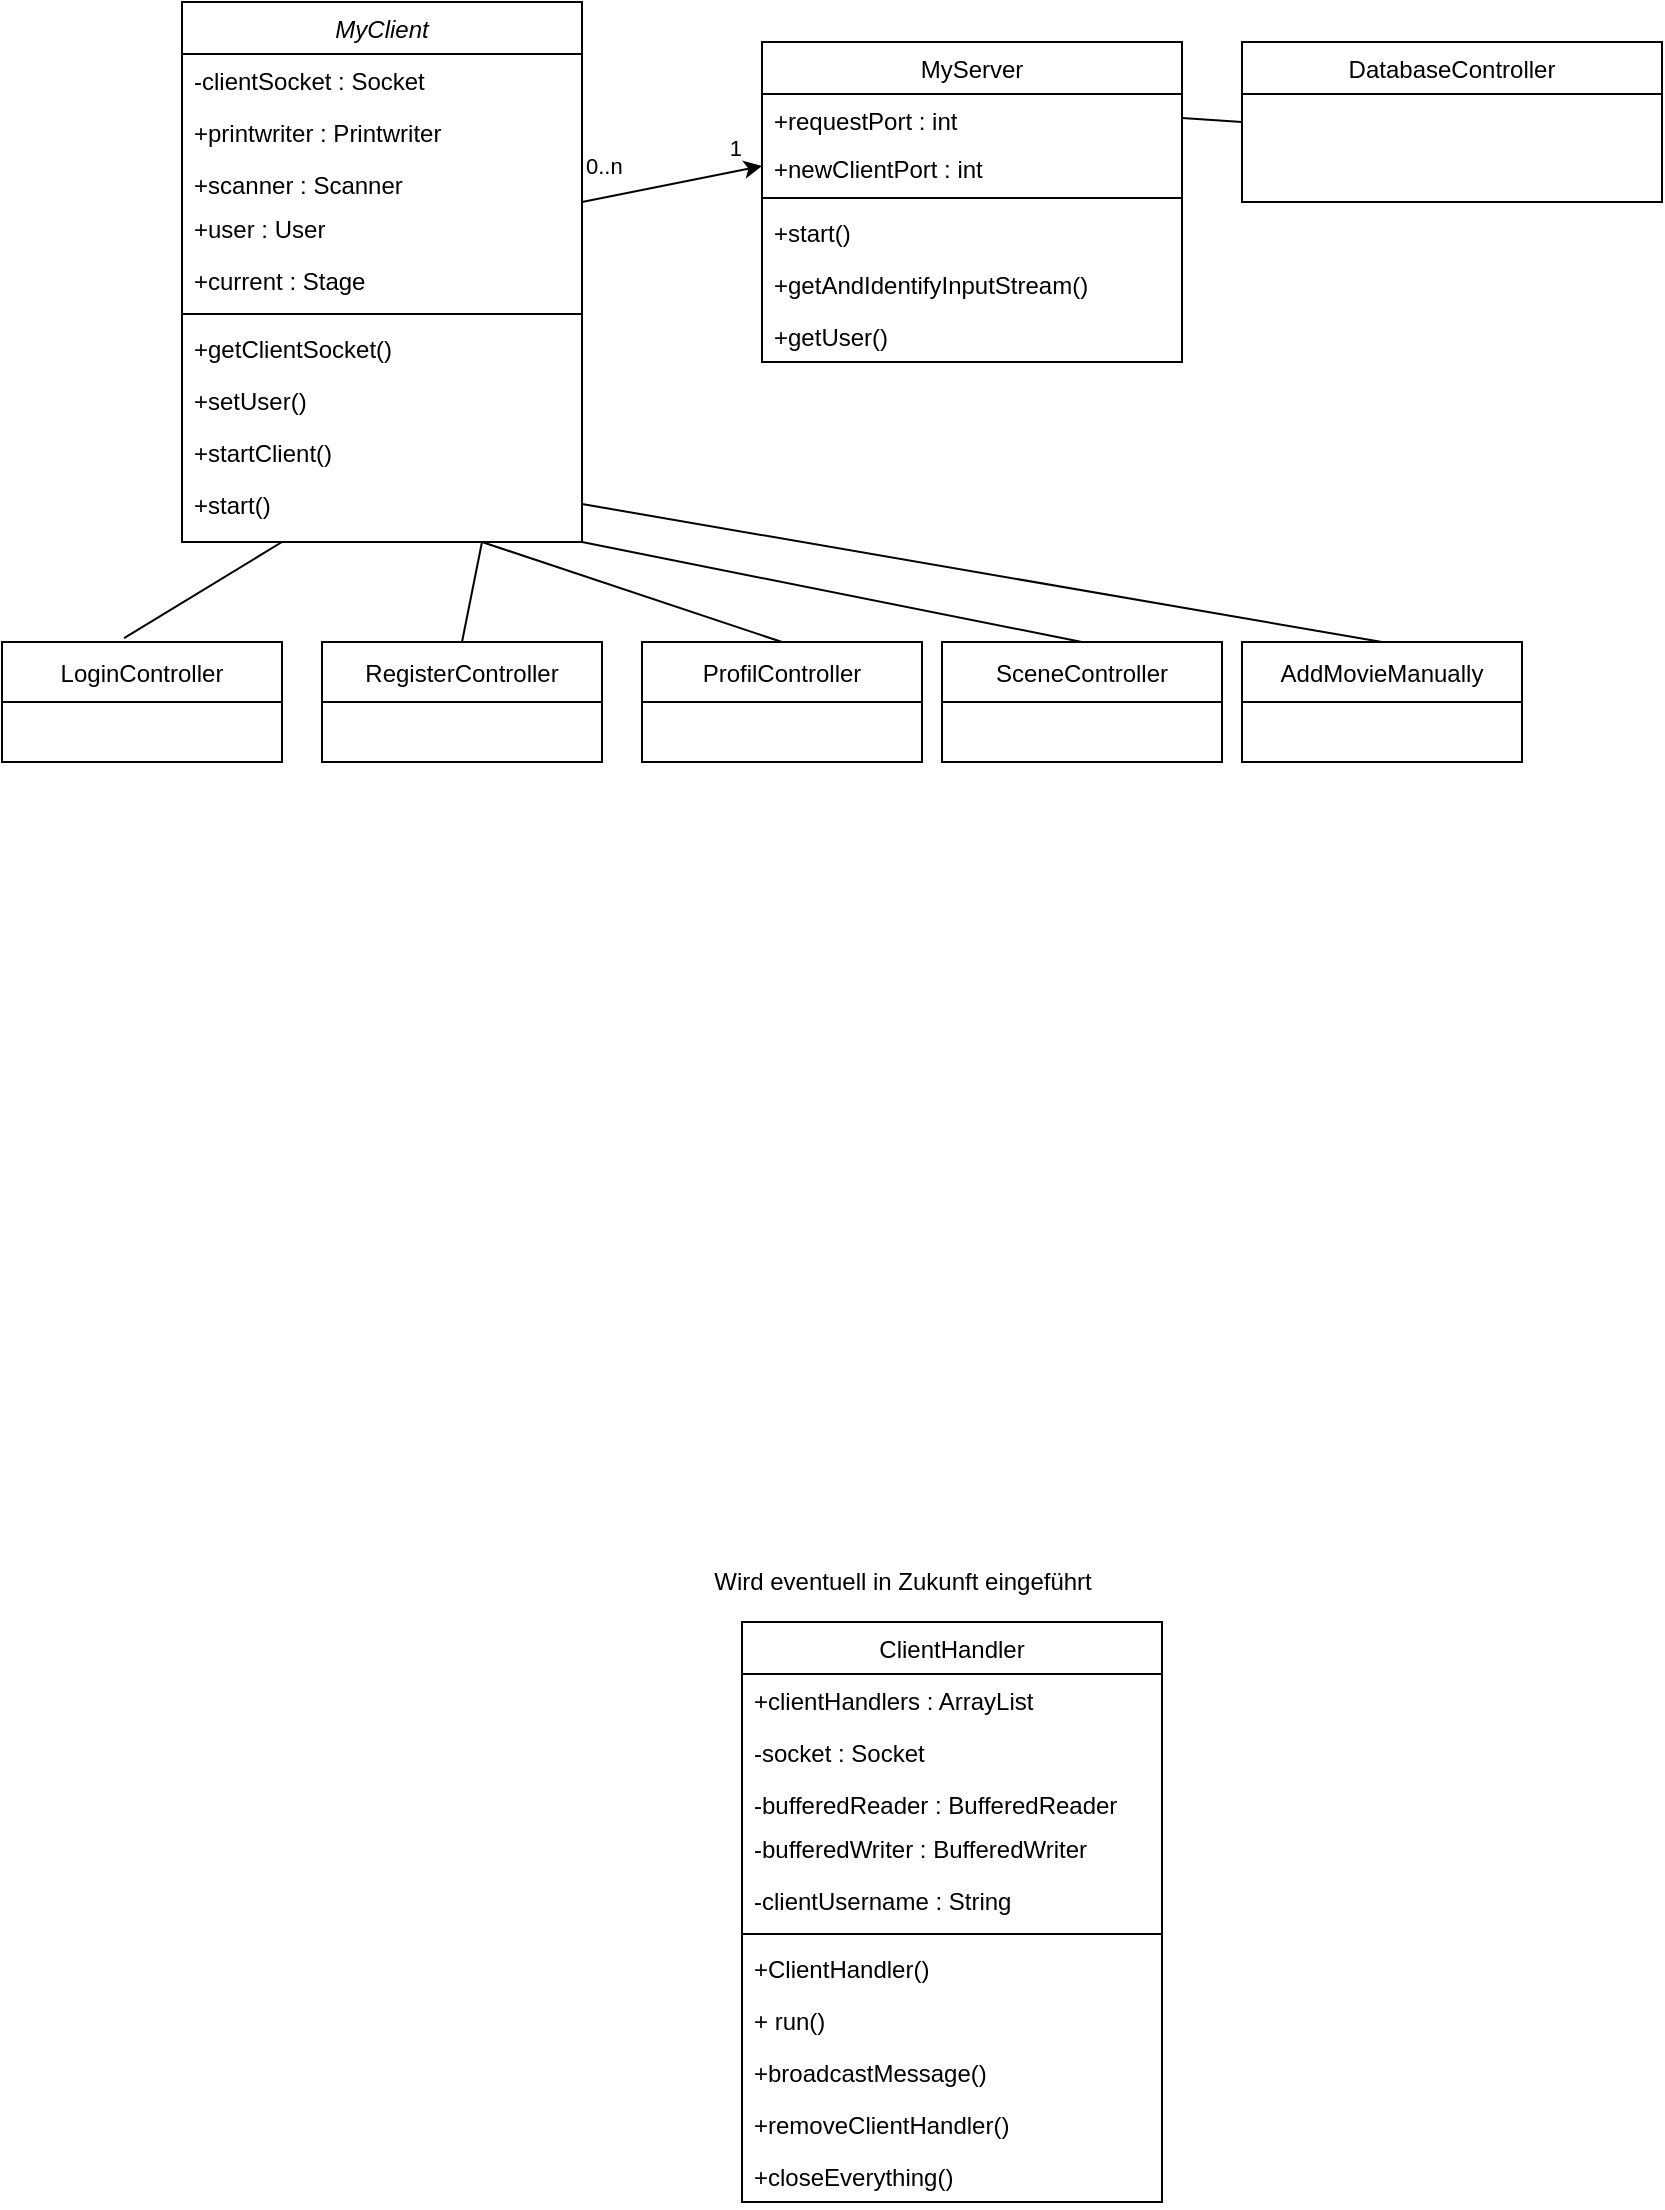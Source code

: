 <mxfile version="18.0.2" type="device"><diagram id="C5RBs43oDa-KdzZeNtuy" name="Page-1"><mxGraphModel dx="1092" dy="634" grid="1" gridSize="10" guides="1" tooltips="1" connect="1" arrows="1" fold="1" page="1" pageScale="1" pageWidth="827" pageHeight="1169" math="0" shadow="0"><root><mxCell id="WIyWlLk6GJQsqaUBKTNV-0"/><mxCell id="WIyWlLk6GJQsqaUBKTNV-1" parent="WIyWlLk6GJQsqaUBKTNV-0"/><mxCell id="zkfFHV4jXpPFQw0GAbJ--0" value="MyClient" style="swimlane;fontStyle=2;align=center;verticalAlign=top;childLayout=stackLayout;horizontal=1;startSize=26;horizontalStack=0;resizeParent=1;resizeLast=0;collapsible=1;marginBottom=0;rounded=0;shadow=0;strokeWidth=1;" parent="WIyWlLk6GJQsqaUBKTNV-1" vertex="1"><mxGeometry x="100" y="100" width="200" height="270" as="geometry"><mxRectangle x="230" y="140" width="160" height="26" as="alternateBounds"/></mxGeometry></mxCell><mxCell id="mzbfazyeXWrV7rpFnliA-28" value="-clientSocket : Socket" style="text;align=left;verticalAlign=top;spacingLeft=4;spacingRight=4;overflow=hidden;rotatable=0;points=[[0,0.5],[1,0.5]];portConstraint=eastwest;rounded=0;shadow=0;html=0;" parent="zkfFHV4jXpPFQw0GAbJ--0" vertex="1"><mxGeometry y="26" width="200" height="26" as="geometry"/></mxCell><mxCell id="mzbfazyeXWrV7rpFnliA-30" value="+printwriter : Printwriter" style="text;align=left;verticalAlign=top;spacingLeft=4;spacingRight=4;overflow=hidden;rotatable=0;points=[[0,0.5],[1,0.5]];portConstraint=eastwest;rounded=0;shadow=0;html=0;" parent="zkfFHV4jXpPFQw0GAbJ--0" vertex="1"><mxGeometry y="52" width="200" height="26" as="geometry"/></mxCell><mxCell id="mzbfazyeXWrV7rpFnliA-29" value="+scanner : Scanner" style="text;align=left;verticalAlign=top;spacingLeft=4;spacingRight=4;overflow=hidden;rotatable=0;points=[[0,0.5],[1,0.5]];portConstraint=eastwest;rounded=0;shadow=0;html=0;" parent="zkfFHV4jXpPFQw0GAbJ--0" vertex="1"><mxGeometry y="78" width="200" height="22" as="geometry"/></mxCell><mxCell id="mzbfazyeXWrV7rpFnliA-31" value="+user : User" style="text;align=left;verticalAlign=top;spacingLeft=4;spacingRight=4;overflow=hidden;rotatable=0;points=[[0,0.5],[1,0.5]];portConstraint=eastwest;rounded=0;shadow=0;html=0;" parent="zkfFHV4jXpPFQw0GAbJ--0" vertex="1"><mxGeometry y="100" width="200" height="26" as="geometry"/></mxCell><mxCell id="nrrgW7ui_jVDRXMRz7tg-2" value="+current : Stage" style="text;align=left;verticalAlign=top;spacingLeft=4;spacingRight=4;overflow=hidden;rotatable=0;points=[[0,0.5],[1,0.5]];portConstraint=eastwest;rounded=0;shadow=0;html=0;" vertex="1" parent="zkfFHV4jXpPFQw0GAbJ--0"><mxGeometry y="126" width="200" height="26" as="geometry"/></mxCell><mxCell id="zkfFHV4jXpPFQw0GAbJ--4" value="" style="line;html=1;strokeWidth=1;align=left;verticalAlign=middle;spacingTop=-1;spacingLeft=3;spacingRight=3;rotatable=0;labelPosition=right;points=[];portConstraint=eastwest;" parent="zkfFHV4jXpPFQw0GAbJ--0" vertex="1"><mxGeometry y="152" width="200" height="8" as="geometry"/></mxCell><mxCell id="zkfFHV4jXpPFQw0GAbJ--5" value="+getClientSocket()" style="text;align=left;verticalAlign=top;spacingLeft=4;spacingRight=4;overflow=hidden;rotatable=0;points=[[0,0.5],[1,0.5]];portConstraint=eastwest;" parent="zkfFHV4jXpPFQw0GAbJ--0" vertex="1"><mxGeometry y="160" width="200" height="26" as="geometry"/></mxCell><mxCell id="mzbfazyeXWrV7rpFnliA-32" value="+setUser()" style="text;align=left;verticalAlign=top;spacingLeft=4;spacingRight=4;overflow=hidden;rotatable=0;points=[[0,0.5],[1,0.5]];portConstraint=eastwest;" parent="zkfFHV4jXpPFQw0GAbJ--0" vertex="1"><mxGeometry y="186" width="200" height="26" as="geometry"/></mxCell><mxCell id="mzbfazyeXWrV7rpFnliA-33" value="+startClient()" style="text;align=left;verticalAlign=top;spacingLeft=4;spacingRight=4;overflow=hidden;rotatable=0;points=[[0,0.5],[1,0.5]];portConstraint=eastwest;" parent="zkfFHV4jXpPFQw0GAbJ--0" vertex="1"><mxGeometry y="212" width="200" height="26" as="geometry"/></mxCell><mxCell id="mzbfazyeXWrV7rpFnliA-34" value="+start()" style="text;align=left;verticalAlign=top;spacingLeft=4;spacingRight=4;overflow=hidden;rotatable=0;points=[[0,0.5],[1,0.5]];portConstraint=eastwest;" parent="zkfFHV4jXpPFQw0GAbJ--0" vertex="1"><mxGeometry y="238" width="200" height="26" as="geometry"/></mxCell><mxCell id="zkfFHV4jXpPFQw0GAbJ--17" value="MyServer" style="swimlane;fontStyle=0;align=center;verticalAlign=top;childLayout=stackLayout;horizontal=1;startSize=26;horizontalStack=0;resizeParent=1;resizeLast=0;collapsible=1;marginBottom=0;rounded=0;shadow=0;strokeWidth=1;" parent="WIyWlLk6GJQsqaUBKTNV-1" vertex="1"><mxGeometry x="390" y="120" width="210" height="160" as="geometry"><mxRectangle x="550" y="140" width="160" height="26" as="alternateBounds"/></mxGeometry></mxCell><mxCell id="zkfFHV4jXpPFQw0GAbJ--18" value="+requestPort : int" style="text;align=left;verticalAlign=top;spacingLeft=4;spacingRight=4;overflow=hidden;rotatable=0;points=[[0,0.5],[1,0.5]];portConstraint=eastwest;" parent="zkfFHV4jXpPFQw0GAbJ--17" vertex="1"><mxGeometry y="26" width="210" height="24" as="geometry"/></mxCell><mxCell id="mzbfazyeXWrV7rpFnliA-42" value="+newClientPort : int" style="text;align=left;verticalAlign=top;spacingLeft=4;spacingRight=4;overflow=hidden;rotatable=0;points=[[0,0.5],[1,0.5]];portConstraint=eastwest;" parent="zkfFHV4jXpPFQw0GAbJ--17" vertex="1"><mxGeometry y="50" width="210" height="24" as="geometry"/></mxCell><mxCell id="zkfFHV4jXpPFQw0GAbJ--23" value="" style="line;html=1;strokeWidth=1;align=left;verticalAlign=middle;spacingTop=-1;spacingLeft=3;spacingRight=3;rotatable=0;labelPosition=right;points=[];portConstraint=eastwest;" parent="zkfFHV4jXpPFQw0GAbJ--17" vertex="1"><mxGeometry y="74" width="210" height="8" as="geometry"/></mxCell><mxCell id="zkfFHV4jXpPFQw0GAbJ--24" value="+start()" style="text;align=left;verticalAlign=top;spacingLeft=4;spacingRight=4;overflow=hidden;rotatable=0;points=[[0,0.5],[1,0.5]];portConstraint=eastwest;" parent="zkfFHV4jXpPFQw0GAbJ--17" vertex="1"><mxGeometry y="82" width="210" height="26" as="geometry"/></mxCell><mxCell id="zkfFHV4jXpPFQw0GAbJ--25" value="+getAndIdentifyInputStream()" style="text;align=left;verticalAlign=top;spacingLeft=4;spacingRight=4;overflow=hidden;rotatable=0;points=[[0,0.5],[1,0.5]];portConstraint=eastwest;" parent="zkfFHV4jXpPFQw0GAbJ--17" vertex="1"><mxGeometry y="108" width="210" height="26" as="geometry"/></mxCell><mxCell id="mzbfazyeXWrV7rpFnliA-41" value="+getUser() " style="text;align=left;verticalAlign=top;spacingLeft=4;spacingRight=4;overflow=hidden;rotatable=0;points=[[0,0.5],[1,0.5]];portConstraint=eastwest;" parent="zkfFHV4jXpPFQw0GAbJ--17" vertex="1"><mxGeometry y="134" width="210" height="26" as="geometry"/></mxCell><mxCell id="CRGsIze7pyWWcIprB6xv-0" value="DatabaseController" style="swimlane;fontStyle=0;align=center;verticalAlign=top;childLayout=stackLayout;horizontal=1;startSize=26;horizontalStack=0;resizeParent=1;resizeLast=0;collapsible=1;marginBottom=0;rounded=0;shadow=0;strokeWidth=1;" parent="WIyWlLk6GJQsqaUBKTNV-1" vertex="1"><mxGeometry x="630" y="120" width="210" height="80" as="geometry"><mxRectangle x="550" y="140" width="160" height="26" as="alternateBounds"/></mxGeometry></mxCell><mxCell id="CRGsIze7pyWWcIprB6xv-18" value="" style="endArrow=none;html=1;rounded=0;entryX=0;entryY=0.5;entryDx=0;entryDy=0;exitX=1;exitY=0.5;exitDx=0;exitDy=0;" parent="WIyWlLk6GJQsqaUBKTNV-1" source="zkfFHV4jXpPFQw0GAbJ--18" target="CRGsIze7pyWWcIprB6xv-0" edge="1"><mxGeometry width="50" height="50" relative="1" as="geometry"><mxPoint x="470" y="410" as="sourcePoint"/><mxPoint x="520" y="360" as="targetPoint"/></mxGeometry></mxCell><mxCell id="nrrgW7ui_jVDRXMRz7tg-4" value="ClientHandler" style="swimlane;fontStyle=0;align=center;verticalAlign=top;childLayout=stackLayout;horizontal=1;startSize=26;horizontalStack=0;resizeParent=1;resizeLast=0;collapsible=1;marginBottom=0;rounded=0;shadow=0;strokeWidth=1;" vertex="1" parent="WIyWlLk6GJQsqaUBKTNV-1"><mxGeometry x="380" y="910" width="210" height="290" as="geometry"><mxRectangle x="130" y="380" width="160" height="26" as="alternateBounds"/></mxGeometry></mxCell><mxCell id="nrrgW7ui_jVDRXMRz7tg-5" value="+clientHandlers : ArrayList" style="text;align=left;verticalAlign=top;spacingLeft=4;spacingRight=4;overflow=hidden;rotatable=0;points=[[0,0.5],[1,0.5]];portConstraint=eastwest;rounded=0;shadow=0;html=0;" vertex="1" parent="nrrgW7ui_jVDRXMRz7tg-4"><mxGeometry y="26" width="210" height="26" as="geometry"/></mxCell><mxCell id="nrrgW7ui_jVDRXMRz7tg-6" value="-socket : Socket" style="text;align=left;verticalAlign=top;spacingLeft=4;spacingRight=4;overflow=hidden;rotatable=0;points=[[0,0.5],[1,0.5]];portConstraint=eastwest;rounded=0;shadow=0;html=0;" vertex="1" parent="nrrgW7ui_jVDRXMRz7tg-4"><mxGeometry y="52" width="210" height="26" as="geometry"/></mxCell><mxCell id="nrrgW7ui_jVDRXMRz7tg-7" value="-bufferedReader : BufferedReader" style="text;align=left;verticalAlign=top;spacingLeft=4;spacingRight=4;overflow=hidden;rotatable=0;points=[[0,0.5],[1,0.5]];portConstraint=eastwest;rounded=0;shadow=0;html=0;" vertex="1" parent="nrrgW7ui_jVDRXMRz7tg-4"><mxGeometry y="78" width="210" height="22" as="geometry"/></mxCell><mxCell id="nrrgW7ui_jVDRXMRz7tg-8" value="-bufferedWriter : BufferedWriter" style="text;align=left;verticalAlign=top;spacingLeft=4;spacingRight=4;overflow=hidden;rotatable=0;points=[[0,0.5],[1,0.5]];portConstraint=eastwest;rounded=0;shadow=0;html=0;" vertex="1" parent="nrrgW7ui_jVDRXMRz7tg-4"><mxGeometry y="100" width="210" height="26" as="geometry"/></mxCell><mxCell id="nrrgW7ui_jVDRXMRz7tg-9" value="-clientUsername : String" style="text;align=left;verticalAlign=top;spacingLeft=4;spacingRight=4;overflow=hidden;rotatable=0;points=[[0,0.5],[1,0.5]];portConstraint=eastwest;rounded=0;shadow=0;html=0;" vertex="1" parent="nrrgW7ui_jVDRXMRz7tg-4"><mxGeometry y="126" width="210" height="26" as="geometry"/></mxCell><mxCell id="nrrgW7ui_jVDRXMRz7tg-10" value="" style="line;html=1;strokeWidth=1;align=left;verticalAlign=middle;spacingTop=-1;spacingLeft=3;spacingRight=3;rotatable=0;labelPosition=right;points=[];portConstraint=eastwest;" vertex="1" parent="nrrgW7ui_jVDRXMRz7tg-4"><mxGeometry y="152" width="210" height="8" as="geometry"/></mxCell><mxCell id="nrrgW7ui_jVDRXMRz7tg-11" value="+ClientHandler()" style="text;align=left;verticalAlign=top;spacingLeft=4;spacingRight=4;overflow=hidden;rotatable=0;points=[[0,0.5],[1,0.5]];portConstraint=eastwest;" vertex="1" parent="nrrgW7ui_jVDRXMRz7tg-4"><mxGeometry y="160" width="210" height="26" as="geometry"/></mxCell><mxCell id="nrrgW7ui_jVDRXMRz7tg-12" value="+ run()" style="text;align=left;verticalAlign=top;spacingLeft=4;spacingRight=4;overflow=hidden;rotatable=0;points=[[0,0.5],[1,0.5]];portConstraint=eastwest;" vertex="1" parent="nrrgW7ui_jVDRXMRz7tg-4"><mxGeometry y="186" width="210" height="26" as="geometry"/></mxCell><mxCell id="nrrgW7ui_jVDRXMRz7tg-13" value="+broadcastMessage()" style="text;align=left;verticalAlign=top;spacingLeft=4;spacingRight=4;overflow=hidden;rotatable=0;points=[[0,0.5],[1,0.5]];portConstraint=eastwest;" vertex="1" parent="nrrgW7ui_jVDRXMRz7tg-4"><mxGeometry y="212" width="210" height="26" as="geometry"/></mxCell><mxCell id="nrrgW7ui_jVDRXMRz7tg-14" value="+removeClientHandler()" style="text;align=left;verticalAlign=top;spacingLeft=4;spacingRight=4;overflow=hidden;rotatable=0;points=[[0,0.5],[1,0.5]];portConstraint=eastwest;" vertex="1" parent="nrrgW7ui_jVDRXMRz7tg-4"><mxGeometry y="238" width="210" height="26" as="geometry"/></mxCell><mxCell id="nrrgW7ui_jVDRXMRz7tg-15" value="+closeEverything()" style="text;align=left;verticalAlign=top;spacingLeft=4;spacingRight=4;overflow=hidden;rotatable=0;points=[[0,0.5],[1,0.5]];portConstraint=eastwest;" vertex="1" parent="nrrgW7ui_jVDRXMRz7tg-4"><mxGeometry y="264" width="210" height="26" as="geometry"/></mxCell><mxCell id="nrrgW7ui_jVDRXMRz7tg-16" value="LoginController" style="swimlane;fontStyle=0;childLayout=stackLayout;horizontal=1;startSize=30;horizontalStack=0;resizeParent=1;resizeParentMax=0;resizeLast=0;collapsible=1;marginBottom=0;" vertex="1" parent="WIyWlLk6GJQsqaUBKTNV-1"><mxGeometry x="10" y="420" width="140" height="60" as="geometry"/></mxCell><mxCell id="nrrgW7ui_jVDRXMRz7tg-20" value="RegisterController" style="swimlane;fontStyle=0;childLayout=stackLayout;horizontal=1;startSize=30;horizontalStack=0;resizeParent=1;resizeParentMax=0;resizeLast=0;collapsible=1;marginBottom=0;" vertex="1" parent="WIyWlLk6GJQsqaUBKTNV-1"><mxGeometry x="170" y="420" width="140" height="60" as="geometry"/></mxCell><mxCell id="nrrgW7ui_jVDRXMRz7tg-24" value="ProfilController" style="swimlane;fontStyle=0;childLayout=stackLayout;horizontal=1;startSize=30;horizontalStack=0;resizeParent=1;resizeParentMax=0;resizeLast=0;collapsible=1;marginBottom=0;" vertex="1" parent="WIyWlLk6GJQsqaUBKTNV-1"><mxGeometry x="330" y="420" width="140" height="60" as="geometry"/></mxCell><mxCell id="nrrgW7ui_jVDRXMRz7tg-28" value="AddMovieManually" style="swimlane;fontStyle=0;childLayout=stackLayout;horizontal=1;startSize=30;horizontalStack=0;resizeParent=1;resizeParentMax=0;resizeLast=0;collapsible=1;marginBottom=0;" vertex="1" parent="WIyWlLk6GJQsqaUBKTNV-1"><mxGeometry x="630" y="420" width="140" height="60" as="geometry"/></mxCell><mxCell id="nrrgW7ui_jVDRXMRz7tg-36" value="SceneController" style="swimlane;fontStyle=0;childLayout=stackLayout;horizontal=1;startSize=30;horizontalStack=0;resizeParent=1;resizeParentMax=0;resizeLast=0;collapsible=1;marginBottom=0;" vertex="1" parent="WIyWlLk6GJQsqaUBKTNV-1"><mxGeometry x="480" y="420" width="140" height="60" as="geometry"/></mxCell><mxCell id="nrrgW7ui_jVDRXMRz7tg-40" value="" style="endArrow=none;html=1;rounded=0;exitX=0.436;exitY=-0.033;exitDx=0;exitDy=0;exitPerimeter=0;entryX=0.25;entryY=1;entryDx=0;entryDy=0;" edge="1" parent="WIyWlLk6GJQsqaUBKTNV-1" source="nrrgW7ui_jVDRXMRz7tg-16" target="zkfFHV4jXpPFQw0GAbJ--0"><mxGeometry width="50" height="50" relative="1" as="geometry"><mxPoint x="450" y="350" as="sourcePoint"/><mxPoint x="500" y="300" as="targetPoint"/></mxGeometry></mxCell><mxCell id="nrrgW7ui_jVDRXMRz7tg-41" value="" style="endArrow=none;html=1;rounded=0;exitX=0.5;exitY=0;exitDx=0;exitDy=0;entryX=0.75;entryY=1;entryDx=0;entryDy=0;" edge="1" parent="WIyWlLk6GJQsqaUBKTNV-1" source="nrrgW7ui_jVDRXMRz7tg-20" target="zkfFHV4jXpPFQw0GAbJ--0"><mxGeometry width="50" height="50" relative="1" as="geometry"><mxPoint x="450" y="350" as="sourcePoint"/><mxPoint x="500" y="300" as="targetPoint"/></mxGeometry></mxCell><mxCell id="nrrgW7ui_jVDRXMRz7tg-42" value="" style="endArrow=none;html=1;rounded=0;exitX=0.5;exitY=0;exitDx=0;exitDy=0;entryX=0.75;entryY=1;entryDx=0;entryDy=0;" edge="1" parent="WIyWlLk6GJQsqaUBKTNV-1" source="nrrgW7ui_jVDRXMRz7tg-24" target="zkfFHV4jXpPFQw0GAbJ--0"><mxGeometry width="50" height="50" relative="1" as="geometry"><mxPoint x="450" y="350" as="sourcePoint"/><mxPoint x="300" y="400" as="targetPoint"/></mxGeometry></mxCell><mxCell id="nrrgW7ui_jVDRXMRz7tg-43" value="" style="endArrow=none;html=1;rounded=0;entryX=1;entryY=1;entryDx=0;entryDy=0;exitX=0.5;exitY=0;exitDx=0;exitDy=0;" edge="1" parent="WIyWlLk6GJQsqaUBKTNV-1" source="nrrgW7ui_jVDRXMRz7tg-36" target="zkfFHV4jXpPFQw0GAbJ--0"><mxGeometry width="50" height="50" relative="1" as="geometry"><mxPoint x="450" y="350" as="sourcePoint"/><mxPoint x="500" y="300" as="targetPoint"/></mxGeometry></mxCell><mxCell id="nrrgW7ui_jVDRXMRz7tg-44" value="" style="endArrow=none;html=1;rounded=0;exitX=0.5;exitY=0;exitDx=0;exitDy=0;entryX=1;entryY=0.5;entryDx=0;entryDy=0;" edge="1" parent="WIyWlLk6GJQsqaUBKTNV-1" source="nrrgW7ui_jVDRXMRz7tg-28" target="mzbfazyeXWrV7rpFnliA-34"><mxGeometry width="50" height="50" relative="1" as="geometry"><mxPoint x="450" y="350" as="sourcePoint"/><mxPoint x="500" y="300" as="targetPoint"/></mxGeometry></mxCell><mxCell id="nrrgW7ui_jVDRXMRz7tg-47" value="" style="endArrow=classic;html=1;rounded=0;entryX=0;entryY=0.5;entryDx=0;entryDy=0;" edge="1" parent="WIyWlLk6GJQsqaUBKTNV-1" target="mzbfazyeXWrV7rpFnliA-42"><mxGeometry relative="1" as="geometry"><mxPoint x="300" y="200" as="sourcePoint"/><mxPoint x="460" y="200" as="targetPoint"/></mxGeometry></mxCell><mxCell id="nrrgW7ui_jVDRXMRz7tg-49" value="0..n" style="edgeLabel;resizable=0;html=1;align=left;verticalAlign=bottom;" connectable="0" vertex="1" parent="nrrgW7ui_jVDRXMRz7tg-47"><mxGeometry x="-1" relative="1" as="geometry"><mxPoint y="-10" as="offset"/></mxGeometry></mxCell><mxCell id="nrrgW7ui_jVDRXMRz7tg-50" value="1" style="edgeLabel;resizable=0;html=1;align=right;verticalAlign=bottom;" connectable="0" vertex="1" parent="nrrgW7ui_jVDRXMRz7tg-47"><mxGeometry x="1" relative="1" as="geometry"><mxPoint x="-10" as="offset"/></mxGeometry></mxCell><mxCell id="nrrgW7ui_jVDRXMRz7tg-51" value="Wird eventuell in Zukunft eingeführt" style="text;html=1;align=center;verticalAlign=middle;resizable=0;points=[];autosize=1;strokeColor=none;fillColor=none;" vertex="1" parent="WIyWlLk6GJQsqaUBKTNV-1"><mxGeometry x="360" y="880" width="200" height="20" as="geometry"/></mxCell></root></mxGraphModel></diagram></mxfile>